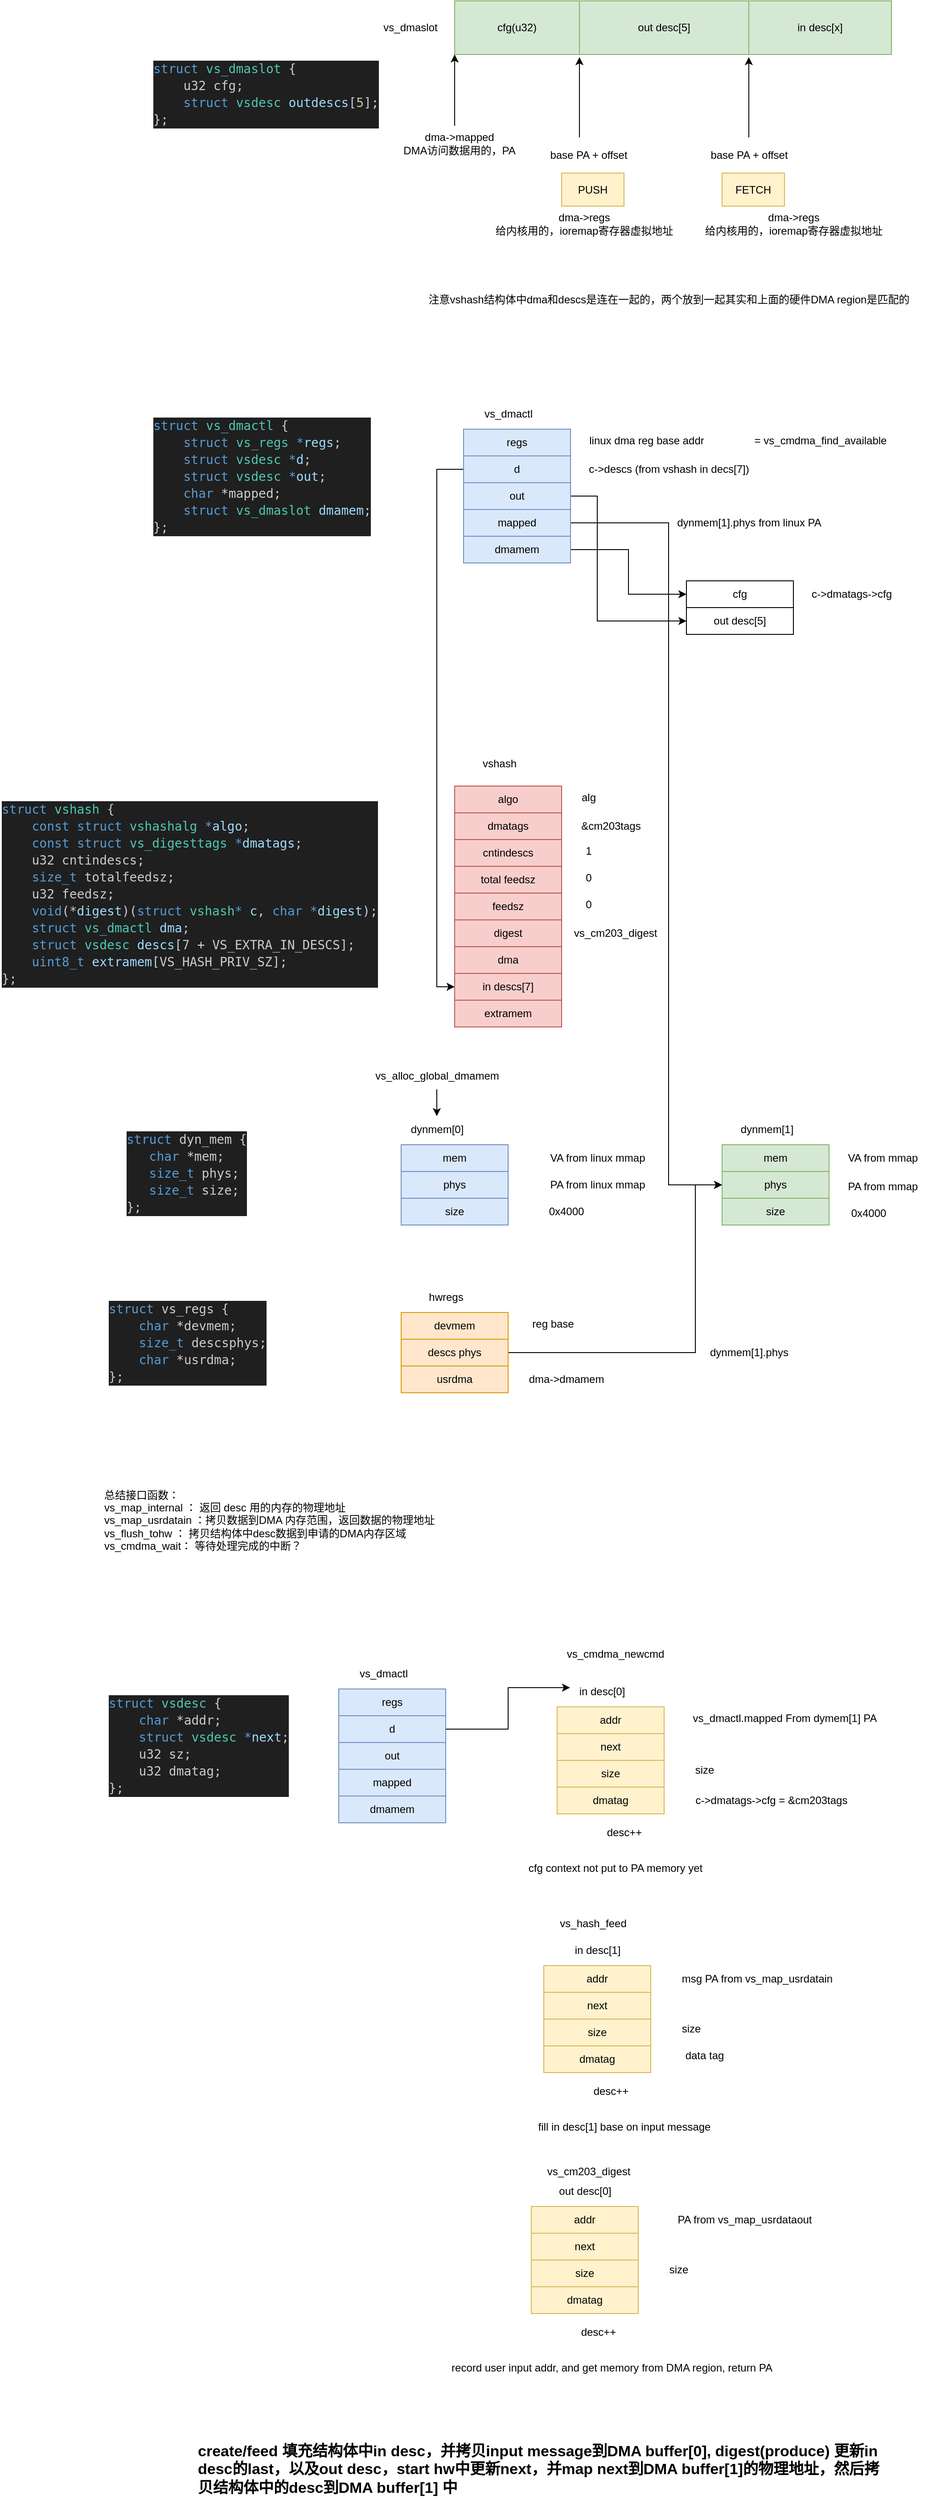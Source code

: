 <mxfile version="24.4.2" type="github">
  <diagram name="Page-1" id="1T8nS3-H_Zj8YaDaIl3L">
    <mxGraphModel dx="2212" dy="775" grid="1" gridSize="10" guides="1" tooltips="1" connect="1" arrows="1" fold="1" page="1" pageScale="1" pageWidth="850" pageHeight="1100" math="0" shadow="0">
      <root>
        <mxCell id="0" />
        <mxCell id="1" parent="0" />
        <mxCell id="O9-vtD-8rxhe8wtmSDLd-1" value="cfg(u32)" style="rounded=0;whiteSpace=wrap;html=1;fillColor=#d5e8d4;strokeColor=#82b366;" vertex="1" parent="1">
          <mxGeometry x="220" y="260" width="140" height="60" as="geometry" />
        </mxCell>
        <mxCell id="O9-vtD-8rxhe8wtmSDLd-2" value="out desc[5]" style="rounded=0;whiteSpace=wrap;html=1;fillColor=#d5e8d4;strokeColor=#82b366;" vertex="1" parent="1">
          <mxGeometry x="360" y="260" width="190" height="60" as="geometry" />
        </mxCell>
        <mxCell id="O9-vtD-8rxhe8wtmSDLd-3" value="in desc[x]" style="rounded=0;whiteSpace=wrap;html=1;fillColor=#d5e8d4;strokeColor=#82b366;" vertex="1" parent="1">
          <mxGeometry x="550" y="260" width="160" height="60" as="geometry" />
        </mxCell>
        <mxCell id="O9-vtD-8rxhe8wtmSDLd-4" value="&lt;div style=&quot;color: #cccccc;background-color: #1f1f1f;font-family: &#39;Droid Sans Mono&#39;, &#39;monospace&#39;, monospace;font-weight: normal;font-size: 14px;line-height: 19px;white-space: pre;&quot;&gt;&lt;div&gt;&lt;span style=&quot;color: #569cd6;&quot;&gt;struct&lt;/span&gt;&lt;span style=&quot;color: #cccccc;&quot;&gt; &lt;/span&gt;&lt;span style=&quot;color: #4ec9b0;&quot;&gt;vs_dmaslot&lt;/span&gt;&lt;span style=&quot;color: #cccccc;&quot;&gt; {&lt;/span&gt;&lt;/div&gt;&lt;div&gt;&lt;span style=&quot;color: #cccccc;&quot;&gt;    u32 cfg;&lt;/span&gt;&lt;/div&gt;&lt;div&gt;&lt;span style=&quot;color: #cccccc;&quot;&gt;    &lt;/span&gt;&lt;span style=&quot;color: #569cd6;&quot;&gt;struct&lt;/span&gt;&lt;span style=&quot;color: #cccccc;&quot;&gt; &lt;/span&gt;&lt;span style=&quot;color: #4ec9b0;&quot;&gt;vsdesc&lt;/span&gt;&lt;span style=&quot;color: #cccccc;&quot;&gt; &lt;/span&gt;&lt;span style=&quot;color: #9cdcfe;&quot;&gt;outdescs&lt;/span&gt;&lt;span style=&quot;color: #cccccc;&quot;&gt;[&lt;/span&gt;&lt;span style=&quot;color: #b5cea8;&quot;&gt;5&lt;/span&gt;&lt;span style=&quot;color: #cccccc;&quot;&gt;];&lt;/span&gt;&lt;/div&gt;&lt;div&gt;&lt;span style=&quot;color: #cccccc;&quot;&gt;};&lt;/span&gt;&lt;/div&gt;&lt;/div&gt;" style="text;whiteSpace=wrap;html=1;" vertex="1" parent="1">
          <mxGeometry x="-120" y="320" width="290" height="100" as="geometry" />
        </mxCell>
        <mxCell id="O9-vtD-8rxhe8wtmSDLd-5" value="vs_dmaslot" style="text;html=1;align=center;verticalAlign=middle;resizable=0;points=[];autosize=1;strokeColor=none;fillColor=none;" vertex="1" parent="1">
          <mxGeometry x="130" y="275" width="80" height="30" as="geometry" />
        </mxCell>
        <mxCell id="O9-vtD-8rxhe8wtmSDLd-6" value="" style="endArrow=classic;html=1;rounded=0;entryX=0;entryY=1;entryDx=0;entryDy=0;" edge="1" parent="1" target="O9-vtD-8rxhe8wtmSDLd-1">
          <mxGeometry width="50" height="50" relative="1" as="geometry">
            <mxPoint x="220" y="400" as="sourcePoint" />
            <mxPoint x="270" y="390" as="targetPoint" />
          </mxGeometry>
        </mxCell>
        <mxCell id="O9-vtD-8rxhe8wtmSDLd-7" value="dma-&amp;gt;mapped&lt;div&gt;DMA访问数据用的，PA&lt;/div&gt;" style="text;html=1;align=center;verticalAlign=middle;resizable=0;points=[];autosize=1;strokeColor=none;fillColor=none;" vertex="1" parent="1">
          <mxGeometry x="150" y="400" width="150" height="40" as="geometry" />
        </mxCell>
        <mxCell id="O9-vtD-8rxhe8wtmSDLd-8" value="" style="endArrow=classic;html=1;rounded=0;entryX=0;entryY=1;entryDx=0;entryDy=0;" edge="1" parent="1">
          <mxGeometry width="50" height="50" relative="1" as="geometry">
            <mxPoint x="360" y="413" as="sourcePoint" />
            <mxPoint x="360" y="323" as="targetPoint" />
          </mxGeometry>
        </mxCell>
        <mxCell id="O9-vtD-8rxhe8wtmSDLd-9" value="" style="endArrow=classic;html=1;rounded=0;entryX=0;entryY=1;entryDx=0;entryDy=0;" edge="1" parent="1">
          <mxGeometry width="50" height="50" relative="1" as="geometry">
            <mxPoint x="550" y="413" as="sourcePoint" />
            <mxPoint x="550" y="323" as="targetPoint" />
          </mxGeometry>
        </mxCell>
        <mxCell id="O9-vtD-8rxhe8wtmSDLd-10" value="base PA + offset" style="text;html=1;align=center;verticalAlign=middle;resizable=0;points=[];autosize=1;strokeColor=none;fillColor=none;" vertex="1" parent="1">
          <mxGeometry x="315" y="418" width="110" height="30" as="geometry" />
        </mxCell>
        <mxCell id="O9-vtD-8rxhe8wtmSDLd-11" value="base PA + offset" style="text;html=1;align=center;verticalAlign=middle;resizable=0;points=[];autosize=1;strokeColor=none;fillColor=none;" vertex="1" parent="1">
          <mxGeometry x="495" y="418" width="110" height="30" as="geometry" />
        </mxCell>
        <mxCell id="O9-vtD-8rxhe8wtmSDLd-13" value="PUSH" style="rounded=0;whiteSpace=wrap;html=1;fillColor=#fff2cc;strokeColor=#d6b656;" vertex="1" parent="1">
          <mxGeometry x="340" y="453" width="70" height="37" as="geometry" />
        </mxCell>
        <mxCell id="O9-vtD-8rxhe8wtmSDLd-14" value="FETCH" style="rounded=0;whiteSpace=wrap;html=1;fillColor=#fff2cc;strokeColor=#d6b656;" vertex="1" parent="1">
          <mxGeometry x="520" y="453" width="70" height="37" as="geometry" />
        </mxCell>
        <mxCell id="O9-vtD-8rxhe8wtmSDLd-15" value="dma-&amp;gt;regs&lt;div&gt;给内核用的，ioremap寄存器虚拟地址&lt;/div&gt;" style="text;html=1;align=center;verticalAlign=middle;resizable=0;points=[];autosize=1;strokeColor=none;fillColor=none;" vertex="1" parent="1">
          <mxGeometry x="255" y="490" width="220" height="40" as="geometry" />
        </mxCell>
        <mxCell id="O9-vtD-8rxhe8wtmSDLd-18" value="dma-&amp;gt;regs&lt;div&gt;给内核用的，ioremap寄存器虚拟地址&lt;/div&gt;" style="text;html=1;align=center;verticalAlign=middle;resizable=0;points=[];autosize=1;strokeColor=none;fillColor=none;" vertex="1" parent="1">
          <mxGeometry x="490" y="490" width="220" height="40" as="geometry" />
        </mxCell>
        <mxCell id="O9-vtD-8rxhe8wtmSDLd-20" value="regs" style="rounded=0;whiteSpace=wrap;html=1;fillColor=#dae8fc;strokeColor=#6c8ebf;" vertex="1" parent="1">
          <mxGeometry x="230" y="740" width="120" height="30" as="geometry" />
        </mxCell>
        <mxCell id="O9-vtD-8rxhe8wtmSDLd-51" style="edgeStyle=orthogonalEdgeStyle;rounded=0;orthogonalLoop=1;jettySize=auto;html=1;entryX=0;entryY=0.5;entryDx=0;entryDy=0;" edge="1" parent="1" source="O9-vtD-8rxhe8wtmSDLd-21" target="O9-vtD-8rxhe8wtmSDLd-41">
          <mxGeometry relative="1" as="geometry">
            <Array as="points">
              <mxPoint x="200" y="785" />
              <mxPoint x="200" y="1365" />
            </Array>
          </mxGeometry>
        </mxCell>
        <mxCell id="O9-vtD-8rxhe8wtmSDLd-21" value="d" style="rounded=0;whiteSpace=wrap;html=1;fillColor=#dae8fc;strokeColor=#6c8ebf;" vertex="1" parent="1">
          <mxGeometry x="230" y="770" width="120" height="30" as="geometry" />
        </mxCell>
        <mxCell id="O9-vtD-8rxhe8wtmSDLd-52" style="edgeStyle=orthogonalEdgeStyle;rounded=0;orthogonalLoop=1;jettySize=auto;html=1;entryX=0;entryY=0.5;entryDx=0;entryDy=0;" edge="1" parent="1" source="O9-vtD-8rxhe8wtmSDLd-22" target="O9-vtD-8rxhe8wtmSDLd-26">
          <mxGeometry relative="1" as="geometry">
            <Array as="points">
              <mxPoint x="380" y="815" />
              <mxPoint x="380" y="955" />
            </Array>
          </mxGeometry>
        </mxCell>
        <mxCell id="O9-vtD-8rxhe8wtmSDLd-22" value="out" style="rounded=0;whiteSpace=wrap;html=1;fillColor=#dae8fc;strokeColor=#6c8ebf;" vertex="1" parent="1">
          <mxGeometry x="230" y="800" width="120" height="30" as="geometry" />
        </mxCell>
        <mxCell id="O9-vtD-8rxhe8wtmSDLd-84" style="edgeStyle=orthogonalEdgeStyle;rounded=0;orthogonalLoop=1;jettySize=auto;html=1;entryX=0;entryY=0.5;entryDx=0;entryDy=0;" edge="1" parent="1" source="O9-vtD-8rxhe8wtmSDLd-23" target="O9-vtD-8rxhe8wtmSDLd-66">
          <mxGeometry relative="1" as="geometry">
            <Array as="points">
              <mxPoint x="460" y="845" />
              <mxPoint x="460" y="1587" />
            </Array>
          </mxGeometry>
        </mxCell>
        <mxCell id="O9-vtD-8rxhe8wtmSDLd-23" value="mapped" style="rounded=0;whiteSpace=wrap;html=1;fillColor=#dae8fc;strokeColor=#6c8ebf;" vertex="1" parent="1">
          <mxGeometry x="230" y="830" width="120" height="30" as="geometry" />
        </mxCell>
        <mxCell id="O9-vtD-8rxhe8wtmSDLd-27" style="edgeStyle=orthogonalEdgeStyle;rounded=0;orthogonalLoop=1;jettySize=auto;html=1;entryX=0;entryY=0.5;entryDx=0;entryDy=0;" edge="1" parent="1" source="O9-vtD-8rxhe8wtmSDLd-24" target="O9-vtD-8rxhe8wtmSDLd-25">
          <mxGeometry relative="1" as="geometry" />
        </mxCell>
        <mxCell id="O9-vtD-8rxhe8wtmSDLd-24" value="&lt;span style=&quot;text-align: left;&quot;&gt;dmamem&lt;/span&gt;" style="rounded=0;whiteSpace=wrap;html=1;fillColor=#dae8fc;strokeColor=#6c8ebf;" vertex="1" parent="1">
          <mxGeometry x="230" y="860" width="120" height="30" as="geometry" />
        </mxCell>
        <mxCell id="O9-vtD-8rxhe8wtmSDLd-25" value="&lt;span style=&quot;text-align: left;&quot;&gt;cfg&lt;/span&gt;" style="rounded=0;whiteSpace=wrap;html=1;" vertex="1" parent="1">
          <mxGeometry x="480" y="910" width="120" height="30" as="geometry" />
        </mxCell>
        <mxCell id="O9-vtD-8rxhe8wtmSDLd-26" value="&lt;span style=&quot;text-align: left;&quot;&gt;out desc[5]&lt;/span&gt;" style="rounded=0;whiteSpace=wrap;html=1;" vertex="1" parent="1">
          <mxGeometry x="480" y="940" width="120" height="30" as="geometry" />
        </mxCell>
        <mxCell id="O9-vtD-8rxhe8wtmSDLd-28" value="&lt;div style=&quot;color: #cccccc;background-color: #1f1f1f;font-family: &#39;Droid Sans Mono&#39;, &#39;monospace&#39;, monospace;font-weight: normal;font-size: 14px;line-height: 19px;white-space: pre;&quot;&gt;&lt;div&gt;&lt;span style=&quot;color: #569cd6;&quot;&gt;struct&lt;/span&gt;&lt;span style=&quot;color: #cccccc;&quot;&gt; &lt;/span&gt;&lt;span style=&quot;color: #4ec9b0;&quot;&gt;vs_dmactl&lt;/span&gt;&lt;span style=&quot;color: #cccccc;&quot;&gt; {&lt;/span&gt;&lt;/div&gt;&lt;div&gt;&lt;span style=&quot;color: #cccccc;&quot;&gt;    &lt;/span&gt;&lt;span style=&quot;color: #569cd6;&quot;&gt;struct&lt;/span&gt;&lt;span style=&quot;color: #cccccc;&quot;&gt; &lt;/span&gt;&lt;span style=&quot;color: #4ec9b0;&quot;&gt;vs_regs&lt;/span&gt;&lt;span style=&quot;color: #cccccc;&quot;&gt; &lt;/span&gt;&lt;span style=&quot;color: #569cd6;&quot;&gt;*&lt;/span&gt;&lt;span style=&quot;color: #9cdcfe;&quot;&gt;regs&lt;/span&gt;&lt;span style=&quot;color: #cccccc;&quot;&gt;;&lt;/span&gt;&lt;/div&gt;&lt;div&gt;&lt;span style=&quot;color: #cccccc;&quot;&gt;    &lt;/span&gt;&lt;span style=&quot;color: #569cd6;&quot;&gt;struct&lt;/span&gt;&lt;span style=&quot;color: #cccccc;&quot;&gt; &lt;/span&gt;&lt;span style=&quot;color: #4ec9b0;&quot;&gt;vsdesc&lt;/span&gt;&lt;span style=&quot;color: #cccccc;&quot;&gt; &lt;/span&gt;&lt;span style=&quot;color: #569cd6;&quot;&gt;*&lt;/span&gt;&lt;span style=&quot;color: #9cdcfe;&quot;&gt;d&lt;/span&gt;&lt;span style=&quot;color: #cccccc;&quot;&gt;;&lt;/span&gt;&lt;/div&gt;&lt;div&gt;&lt;span style=&quot;color: #cccccc;&quot;&gt;    &lt;/span&gt;&lt;span style=&quot;color: #569cd6;&quot;&gt;struct&lt;/span&gt;&lt;span style=&quot;color: #cccccc;&quot;&gt; &lt;/span&gt;&lt;span style=&quot;color: #4ec9b0;&quot;&gt;vsdesc&lt;/span&gt;&lt;span style=&quot;color: #cccccc;&quot;&gt; &lt;/span&gt;&lt;span style=&quot;color: #569cd6;&quot;&gt;*&lt;/span&gt;&lt;span style=&quot;color: #9cdcfe;&quot;&gt;out&lt;/span&gt;&lt;span style=&quot;color: #cccccc;&quot;&gt;;&lt;/span&gt;&lt;/div&gt;&lt;div&gt;&lt;span style=&quot;color: #cccccc;&quot;&gt;    &lt;/span&gt;&lt;span style=&quot;color: #569cd6;&quot;&gt;char&lt;/span&gt;&lt;span style=&quot;color: #cccccc;&quot;&gt; &lt;/span&gt;&lt;span style=&quot;color: #d4d4d4;&quot;&gt;*&lt;/span&gt;&lt;span style=&quot;color: #cccccc;&quot;&gt;mapped;&lt;/span&gt;&lt;/div&gt;&lt;div&gt;&lt;span style=&quot;color: #cccccc;&quot;&gt;    &lt;/span&gt;&lt;span style=&quot;color: #569cd6;&quot;&gt;struct&lt;/span&gt;&lt;span style=&quot;color: #cccccc;&quot;&gt; &lt;/span&gt;&lt;span style=&quot;color: #4ec9b0;&quot;&gt;vs_dmaslot&lt;/span&gt;&lt;span style=&quot;color: #cccccc;&quot;&gt; &lt;/span&gt;&lt;span style=&quot;color: #9cdcfe;&quot;&gt;dmamem&lt;/span&gt;&lt;span style=&quot;color: #cccccc;&quot;&gt;;&lt;/span&gt;&lt;/div&gt;&lt;div&gt;&lt;span style=&quot;color: #cccccc;&quot;&gt;};&lt;/span&gt;&lt;/div&gt;&lt;/div&gt;" style="text;whiteSpace=wrap;html=1;" vertex="1" parent="1">
          <mxGeometry x="-120" y="720" width="280" height="160" as="geometry" />
        </mxCell>
        <mxCell id="O9-vtD-8rxhe8wtmSDLd-29" value="= vs_cmdma_find_available" style="text;html=1;align=center;verticalAlign=middle;resizable=0;points=[];autosize=1;strokeColor=none;fillColor=none;" vertex="1" parent="1">
          <mxGeometry x="545" y="738" width="170" height="30" as="geometry" />
        </mxCell>
        <mxCell id="O9-vtD-8rxhe8wtmSDLd-30" value="linux dma reg base addr" style="text;html=1;align=center;verticalAlign=middle;resizable=0;points=[];autosize=1;strokeColor=none;fillColor=none;" vertex="1" parent="1">
          <mxGeometry x="360" y="738" width="150" height="30" as="geometry" />
        </mxCell>
        <mxCell id="O9-vtD-8rxhe8wtmSDLd-31" value="&lt;div style=&quot;color: #cccccc;background-color: #1f1f1f;font-family: &#39;Droid Sans Mono&#39;, &#39;monospace&#39;, monospace;font-weight: normal;font-size: 14px;line-height: 19px;white-space: pre;&quot;&gt;&lt;div&gt;&lt;span style=&quot;color: #569cd6;&quot;&gt;struct&lt;/span&gt;&lt;span style=&quot;color: #cccccc;&quot;&gt; &lt;/span&gt;&lt;span style=&quot;color: #4ec9b0;&quot;&gt;vshash&lt;/span&gt;&lt;span style=&quot;color: #cccccc;&quot;&gt; {&lt;/span&gt;&lt;/div&gt;&lt;div&gt;&lt;span style=&quot;color: #cccccc;&quot;&gt;    &lt;/span&gt;&lt;span style=&quot;color: #569cd6;&quot;&gt;const&lt;/span&gt;&lt;span style=&quot;color: #cccccc;&quot;&gt; &lt;/span&gt;&lt;span style=&quot;color: #569cd6;&quot;&gt;struct&lt;/span&gt;&lt;span style=&quot;color: #cccccc;&quot;&gt; &lt;/span&gt;&lt;span style=&quot;color: #4ec9b0;&quot;&gt;vshashalg&lt;/span&gt;&lt;span style=&quot;color: #cccccc;&quot;&gt; &lt;/span&gt;&lt;span style=&quot;color: #569cd6;&quot;&gt;*&lt;/span&gt;&lt;span style=&quot;color: #9cdcfe;&quot;&gt;algo&lt;/span&gt;&lt;span style=&quot;color: #cccccc;&quot;&gt;;&lt;/span&gt;&lt;/div&gt;&lt;div&gt;&lt;span style=&quot;color: #cccccc;&quot;&gt;    &lt;/span&gt;&lt;span style=&quot;color: #569cd6;&quot;&gt;const&lt;/span&gt;&lt;span style=&quot;color: #cccccc;&quot;&gt; &lt;/span&gt;&lt;span style=&quot;color: #569cd6;&quot;&gt;struct&lt;/span&gt;&lt;span style=&quot;color: #cccccc;&quot;&gt; &lt;/span&gt;&lt;span style=&quot;color: #4ec9b0;&quot;&gt;vs_digesttags&lt;/span&gt;&lt;span style=&quot;color: #cccccc;&quot;&gt; &lt;/span&gt;&lt;span style=&quot;color: #569cd6;&quot;&gt;*&lt;/span&gt;&lt;span style=&quot;color: #9cdcfe;&quot;&gt;dmatags&lt;/span&gt;&lt;span style=&quot;color: #cccccc;&quot;&gt;;&lt;/span&gt;&lt;/div&gt;&lt;div&gt;&lt;span style=&quot;color: #cccccc;&quot;&gt;    u32 cntindescs;&lt;/span&gt;&lt;/div&gt;&lt;div&gt;&lt;span style=&quot;color: #cccccc;&quot;&gt;    &lt;/span&gt;&lt;span style=&quot;color: #569cd6;&quot;&gt;size_t&lt;/span&gt;&lt;span style=&quot;color: #cccccc;&quot;&gt; totalfeedsz;&lt;/span&gt;&lt;/div&gt;&lt;div&gt;&lt;span style=&quot;color: #cccccc;&quot;&gt;    u32 feedsz;&lt;/span&gt;&lt;/div&gt;&lt;div&gt;&lt;span style=&quot;color: #cccccc;&quot;&gt;    &lt;/span&gt;&lt;span style=&quot;color: #569cd6;&quot;&gt;void&lt;/span&gt;&lt;span style=&quot;color: #cccccc;&quot;&gt;(*&lt;/span&gt;&lt;span style=&quot;color: #9cdcfe;&quot;&gt;digest&lt;/span&gt;&lt;span style=&quot;color: #cccccc;&quot;&gt;)(&lt;/span&gt;&lt;span style=&quot;color: #569cd6;&quot;&gt;struct&lt;/span&gt;&lt;span style=&quot;color: #cccccc;&quot;&gt; &lt;/span&gt;&lt;span style=&quot;color: #4ec9b0;&quot;&gt;vshash&lt;/span&gt;&lt;span style=&quot;color: #569cd6;&quot;&gt;*&lt;/span&gt;&lt;span style=&quot;color: #cccccc;&quot;&gt; &lt;/span&gt;&lt;span style=&quot;color: #9cdcfe;&quot;&gt;c&lt;/span&gt;&lt;span style=&quot;color: #cccccc;&quot;&gt;, &lt;/span&gt;&lt;span style=&quot;color: #569cd6;&quot;&gt;char&lt;/span&gt;&lt;span style=&quot;color: #cccccc;&quot;&gt; &lt;/span&gt;&lt;span style=&quot;color: #569cd6;&quot;&gt;*&lt;/span&gt;&lt;span style=&quot;color: #9cdcfe;&quot;&gt;digest&lt;/span&gt;&lt;span style=&quot;color: #cccccc;&quot;&gt;);&lt;/span&gt;&lt;/div&gt;&lt;div&gt;&lt;span style=&quot;color: #cccccc;&quot;&gt;    &lt;/span&gt;&lt;span style=&quot;color: #569cd6;&quot;&gt;struct&lt;/span&gt;&lt;span style=&quot;color: #cccccc;&quot;&gt; &lt;/span&gt;&lt;span style=&quot;color: #4ec9b0;&quot;&gt;vs_dmactl&lt;/span&gt;&lt;span style=&quot;color: #cccccc;&quot;&gt; &lt;/span&gt;&lt;span style=&quot;color: #9cdcfe;&quot;&gt;dma&lt;/span&gt;&lt;span style=&quot;color: #cccccc;&quot;&gt;;&lt;/span&gt;&lt;/div&gt;&lt;div&gt;&lt;span style=&quot;color: #cccccc;&quot;&gt;    &lt;/span&gt;&lt;span style=&quot;color: #569cd6;&quot;&gt;struct&lt;/span&gt;&lt;span style=&quot;color: #cccccc;&quot;&gt; &lt;/span&gt;&lt;span style=&quot;color: #4ec9b0;&quot;&gt;vsdesc&lt;/span&gt;&lt;span style=&quot;color: #cccccc;&quot;&gt; &lt;/span&gt;&lt;span style=&quot;color: #9cdcfe;&quot;&gt;descs&lt;/span&gt;&lt;span style=&quot;color: #cccccc;&quot;&gt;[&lt;/span&gt;&lt;span style=&quot;color: #b5cea8;&quot;&gt;7&lt;/span&gt;&lt;span style=&quot;color: #cccccc;&quot;&gt; &lt;/span&gt;&lt;span style=&quot;color: #d4d4d4;&quot;&gt;+&lt;/span&gt;&lt;span style=&quot;color: #cccccc;&quot;&gt; VS_EXTRA_IN_DESCS];&lt;/span&gt;&lt;/div&gt;&lt;div&gt;&lt;span style=&quot;color: #cccccc;&quot;&gt;    &lt;/span&gt;&lt;span style=&quot;color: #569cd6;&quot;&gt;uint8_t&lt;/span&gt;&lt;span style=&quot;color: #cccccc;&quot;&gt; &lt;/span&gt;&lt;span style=&quot;color: #9cdcfe;&quot;&gt;extramem&lt;/span&gt;&lt;span style=&quot;color: #cccccc;&quot;&gt;[VS_HASH_PRIV_SZ];&lt;/span&gt;&lt;/div&gt;&lt;div&gt;&lt;span style=&quot;color: #cccccc;&quot;&gt;};&lt;/span&gt;&lt;/div&gt;&lt;/div&gt;" style="text;whiteSpace=wrap;html=1;" vertex="1" parent="1">
          <mxGeometry x="-290" y="1150" width="450" height="230" as="geometry" />
        </mxCell>
        <mxCell id="O9-vtD-8rxhe8wtmSDLd-32" value="vs_dmactl" style="text;html=1;align=center;verticalAlign=middle;resizable=0;points=[];autosize=1;strokeColor=none;fillColor=none;" vertex="1" parent="1">
          <mxGeometry x="240" y="708" width="80" height="30" as="geometry" />
        </mxCell>
        <mxCell id="O9-vtD-8rxhe8wtmSDLd-33" value="algo" style="rounded=0;whiteSpace=wrap;html=1;fillColor=#f8cecc;strokeColor=#b85450;" vertex="1" parent="1">
          <mxGeometry x="220" y="1140" width="120" height="30" as="geometry" />
        </mxCell>
        <mxCell id="O9-vtD-8rxhe8wtmSDLd-34" value="dmatags" style="rounded=0;whiteSpace=wrap;html=1;fillColor=#f8cecc;strokeColor=#b85450;" vertex="1" parent="1">
          <mxGeometry x="220" y="1170" width="120" height="30" as="geometry" />
        </mxCell>
        <mxCell id="O9-vtD-8rxhe8wtmSDLd-35" value="cntindescs" style="rounded=0;whiteSpace=wrap;html=1;fillColor=#f8cecc;strokeColor=#b85450;" vertex="1" parent="1">
          <mxGeometry x="220" y="1200" width="120" height="30" as="geometry" />
        </mxCell>
        <mxCell id="O9-vtD-8rxhe8wtmSDLd-36" value="total feedsz" style="rounded=0;whiteSpace=wrap;html=1;fillColor=#f8cecc;strokeColor=#b85450;" vertex="1" parent="1">
          <mxGeometry x="220" y="1230" width="120" height="30" as="geometry" />
        </mxCell>
        <mxCell id="O9-vtD-8rxhe8wtmSDLd-37" value="&lt;span style=&quot;text-align: left;&quot;&gt;feedsz&lt;/span&gt;" style="rounded=0;whiteSpace=wrap;html=1;fillColor=#f8cecc;strokeColor=#b85450;" vertex="1" parent="1">
          <mxGeometry x="220" y="1260" width="120" height="30" as="geometry" />
        </mxCell>
        <mxCell id="O9-vtD-8rxhe8wtmSDLd-38" value="vshash" style="text;html=1;align=center;verticalAlign=middle;resizable=0;points=[];autosize=1;strokeColor=none;fillColor=none;" vertex="1" parent="1">
          <mxGeometry x="240" y="1100" width="60" height="30" as="geometry" />
        </mxCell>
        <mxCell id="O9-vtD-8rxhe8wtmSDLd-39" value="&lt;span style=&quot;text-align: left;&quot;&gt;digest&lt;/span&gt;" style="rounded=0;whiteSpace=wrap;html=1;fillColor=#f8cecc;strokeColor=#b85450;" vertex="1" parent="1">
          <mxGeometry x="220" y="1290" width="120" height="30" as="geometry" />
        </mxCell>
        <mxCell id="O9-vtD-8rxhe8wtmSDLd-40" value="&lt;span style=&quot;text-align: left;&quot;&gt;dma&lt;/span&gt;" style="rounded=0;whiteSpace=wrap;html=1;fillColor=#f8cecc;strokeColor=#b85450;" vertex="1" parent="1">
          <mxGeometry x="220" y="1320" width="120" height="30" as="geometry" />
        </mxCell>
        <mxCell id="O9-vtD-8rxhe8wtmSDLd-41" value="&lt;span style=&quot;text-align: left;&quot;&gt;in descs[7]&lt;/span&gt;" style="rounded=0;whiteSpace=wrap;html=1;fillColor=#f8cecc;strokeColor=#b85450;" vertex="1" parent="1">
          <mxGeometry x="220" y="1350" width="120" height="30" as="geometry" />
        </mxCell>
        <mxCell id="O9-vtD-8rxhe8wtmSDLd-42" value="&lt;span style=&quot;text-align: left;&quot;&gt;extramem&lt;/span&gt;" style="rounded=0;whiteSpace=wrap;html=1;fillColor=#f8cecc;strokeColor=#b85450;" vertex="1" parent="1">
          <mxGeometry x="220" y="1380" width="120" height="30" as="geometry" />
        </mxCell>
        <mxCell id="O9-vtD-8rxhe8wtmSDLd-43" value="&amp;amp;cm203tags" style="text;html=1;align=center;verticalAlign=middle;resizable=0;points=[];autosize=1;strokeColor=none;fillColor=none;" vertex="1" parent="1">
          <mxGeometry x="350" y="1170" width="90" height="30" as="geometry" />
        </mxCell>
        <mxCell id="O9-vtD-8rxhe8wtmSDLd-44" value="alg" style="text;html=1;align=center;verticalAlign=middle;resizable=0;points=[];autosize=1;strokeColor=none;fillColor=none;" vertex="1" parent="1">
          <mxGeometry x="350" y="1138" width="40" height="30" as="geometry" />
        </mxCell>
        <mxCell id="O9-vtD-8rxhe8wtmSDLd-45" value="vs_cm203_digest" style="text;html=1;align=center;verticalAlign=middle;resizable=0;points=[];autosize=1;strokeColor=none;fillColor=none;" vertex="1" parent="1">
          <mxGeometry x="340" y="1290" width="120" height="30" as="geometry" />
        </mxCell>
        <mxCell id="O9-vtD-8rxhe8wtmSDLd-46" value="1" style="text;html=1;align=center;verticalAlign=middle;resizable=0;points=[];autosize=1;strokeColor=none;fillColor=none;" vertex="1" parent="1">
          <mxGeometry x="355" y="1198" width="30" height="30" as="geometry" />
        </mxCell>
        <mxCell id="O9-vtD-8rxhe8wtmSDLd-47" value="0" style="text;html=1;align=center;verticalAlign=middle;resizable=0;points=[];autosize=1;strokeColor=none;fillColor=none;" vertex="1" parent="1">
          <mxGeometry x="355" y="1228" width="30" height="30" as="geometry" />
        </mxCell>
        <mxCell id="O9-vtD-8rxhe8wtmSDLd-48" value="0" style="text;html=1;align=center;verticalAlign=middle;resizable=0;points=[];autosize=1;strokeColor=none;fillColor=none;" vertex="1" parent="1">
          <mxGeometry x="355" y="1258" width="30" height="30" as="geometry" />
        </mxCell>
        <mxCell id="O9-vtD-8rxhe8wtmSDLd-49" value="c-&amp;gt;dmatags-&amp;gt;cfg" style="text;html=1;align=center;verticalAlign=middle;resizable=0;points=[];autosize=1;strokeColor=none;fillColor=none;" vertex="1" parent="1">
          <mxGeometry x="610" y="910" width="110" height="30" as="geometry" />
        </mxCell>
        <mxCell id="O9-vtD-8rxhe8wtmSDLd-50" value="c-&amp;gt;descs (from vshash in decs[7])" style="text;html=1;align=center;verticalAlign=middle;resizable=0;points=[];autosize=1;strokeColor=none;fillColor=none;" vertex="1" parent="1">
          <mxGeometry x="360" y="770" width="200" height="30" as="geometry" />
        </mxCell>
        <mxCell id="O9-vtD-8rxhe8wtmSDLd-53" value="dynmem[1].phys from linux PA" style="text;html=1;align=center;verticalAlign=middle;resizable=0;points=[];autosize=1;strokeColor=none;fillColor=none;" vertex="1" parent="1">
          <mxGeometry x="455" y="830" width="190" height="30" as="geometry" />
        </mxCell>
        <mxCell id="O9-vtD-8rxhe8wtmSDLd-54" value="&lt;div style=&quot;color: #cccccc;background-color: #1f1f1f;font-family: &#39;Droid Sans Mono&#39;, &#39;monospace&#39;, monospace;font-weight: normal;font-size: 14px;line-height: 19px;white-space: pre;&quot;&gt;&lt;div&gt;&lt;span style=&quot;color: #569cd6;&quot;&gt;struct&lt;/span&gt;&lt;span style=&quot;color: #cccccc;&quot;&gt; vs_regs {&lt;/span&gt;&lt;/div&gt;&lt;div&gt;&lt;span style=&quot;color: #cccccc;&quot;&gt;    &lt;/span&gt;&lt;span style=&quot;color: #569cd6;&quot;&gt;char&lt;/span&gt;&lt;span style=&quot;color: #cccccc;&quot;&gt; &lt;/span&gt;&lt;span style=&quot;color: #d4d4d4;&quot;&gt;*&lt;/span&gt;&lt;span style=&quot;color: #cccccc;&quot;&gt;devmem;&lt;/span&gt;&lt;/div&gt;&lt;div&gt;&lt;span style=&quot;color: #cccccc;&quot;&gt;    &lt;/span&gt;&lt;span style=&quot;color: #569cd6;&quot;&gt;size_t&lt;/span&gt;&lt;span style=&quot;color: #cccccc;&quot;&gt; descsphys;&lt;/span&gt;&lt;/div&gt;&lt;div&gt;&lt;span style=&quot;color: #cccccc;&quot;&gt;    &lt;/span&gt;&lt;span style=&quot;color: #569cd6;&quot;&gt;char&lt;/span&gt;&lt;span style=&quot;color: #cccccc;&quot;&gt; &lt;/span&gt;&lt;span style=&quot;color: #d4d4d4;&quot;&gt;*&lt;/span&gt;&lt;span style=&quot;color: #cccccc;&quot;&gt;usrdma;&lt;/span&gt;&lt;/div&gt;&lt;div&gt;&lt;span style=&quot;color: #cccccc;&quot;&gt;};&lt;/span&gt;&lt;/div&gt;&lt;/div&gt;" style="text;whiteSpace=wrap;html=1;" vertex="1" parent="1">
          <mxGeometry x="-170" y="1710" width="210" height="120" as="geometry" />
        </mxCell>
        <mxCell id="O9-vtD-8rxhe8wtmSDLd-55" value="&lt;div style=&quot;color: #cccccc;background-color: #1f1f1f;font-family: &#39;Droid Sans Mono&#39;, &#39;monospace&#39;, monospace;font-weight: normal;font-size: 14px;line-height: 19px;white-space: pre;&quot;&gt;&lt;div&gt;&lt;span style=&quot;color: #569cd6;&quot;&gt;struct&lt;/span&gt;&lt;span style=&quot;color: #cccccc;&quot;&gt; dyn_mem {&lt;/span&gt;&lt;/div&gt;&lt;div&gt;&lt;span style=&quot;color: #cccccc;&quot;&gt;   &lt;/span&gt;&lt;span style=&quot;color: #569cd6;&quot;&gt;char&lt;/span&gt;&lt;span style=&quot;color: #cccccc;&quot;&gt; &lt;/span&gt;&lt;span style=&quot;color: #d4d4d4;&quot;&gt;*&lt;/span&gt;&lt;span style=&quot;color: #cccccc;&quot;&gt;mem;&lt;/span&gt;&lt;/div&gt;&lt;div&gt;&lt;span style=&quot;color: #cccccc;&quot;&gt;   &lt;/span&gt;&lt;span style=&quot;color: #569cd6;&quot;&gt;size_t&lt;/span&gt;&lt;span style=&quot;color: #cccccc;&quot;&gt; phys;&lt;/span&gt;&lt;/div&gt;&lt;div&gt;&lt;span style=&quot;color: #cccccc;&quot;&gt;   &lt;/span&gt;&lt;span style=&quot;color: #569cd6;&quot;&gt;size_t&lt;/span&gt;&lt;span style=&quot;color: #cccccc;&quot;&gt; size;&lt;/span&gt;&lt;/div&gt;&lt;div&gt;&lt;span style=&quot;color: #cccccc;&quot;&gt;};&lt;/span&gt;&lt;/div&gt;&lt;/div&gt;" style="text;whiteSpace=wrap;html=1;" vertex="1" parent="1">
          <mxGeometry x="-150" y="1520" width="170" height="120" as="geometry" />
        </mxCell>
        <mxCell id="O9-vtD-8rxhe8wtmSDLd-56" value="mem" style="rounded=0;whiteSpace=wrap;html=1;fillColor=#dae8fc;strokeColor=#6c8ebf;" vertex="1" parent="1">
          <mxGeometry x="160" y="1542" width="120" height="30" as="geometry" />
        </mxCell>
        <mxCell id="O9-vtD-8rxhe8wtmSDLd-57" value="phys" style="rounded=0;whiteSpace=wrap;html=1;fillColor=#dae8fc;strokeColor=#6c8ebf;" vertex="1" parent="1">
          <mxGeometry x="160" y="1572" width="120" height="30" as="geometry" />
        </mxCell>
        <mxCell id="O9-vtD-8rxhe8wtmSDLd-58" value="size" style="rounded=0;whiteSpace=wrap;html=1;fillColor=#dae8fc;strokeColor=#6c8ebf;" vertex="1" parent="1">
          <mxGeometry x="160" y="1602" width="120" height="30" as="geometry" />
        </mxCell>
        <mxCell id="O9-vtD-8rxhe8wtmSDLd-63" value="dynmem[0]" style="text;html=1;align=center;verticalAlign=middle;resizable=0;points=[];autosize=1;strokeColor=none;fillColor=none;" vertex="1" parent="1">
          <mxGeometry x="160" y="1510" width="80" height="30" as="geometry" />
        </mxCell>
        <mxCell id="O9-vtD-8rxhe8wtmSDLd-64" value="dynmem[1]" style="text;html=1;align=center;verticalAlign=middle;resizable=0;points=[];autosize=1;strokeColor=none;fillColor=none;" vertex="1" parent="1">
          <mxGeometry x="530" y="1510" width="80" height="30" as="geometry" />
        </mxCell>
        <mxCell id="O9-vtD-8rxhe8wtmSDLd-65" value="mem" style="rounded=0;whiteSpace=wrap;html=1;fillColor=#d5e8d4;strokeColor=#82b366;" vertex="1" parent="1">
          <mxGeometry x="520" y="1542" width="120" height="30" as="geometry" />
        </mxCell>
        <mxCell id="O9-vtD-8rxhe8wtmSDLd-66" value="phys" style="rounded=0;whiteSpace=wrap;html=1;fillColor=#d5e8d4;strokeColor=#82b366;" vertex="1" parent="1">
          <mxGeometry x="520" y="1572" width="120" height="30" as="geometry" />
        </mxCell>
        <mxCell id="O9-vtD-8rxhe8wtmSDLd-67" value="size" style="rounded=0;whiteSpace=wrap;html=1;fillColor=#d5e8d4;strokeColor=#82b366;" vertex="1" parent="1">
          <mxGeometry x="520" y="1602" width="120" height="30" as="geometry" />
        </mxCell>
        <mxCell id="O9-vtD-8rxhe8wtmSDLd-68" value="0x4000" style="text;html=1;align=center;verticalAlign=middle;resizable=0;points=[];autosize=1;strokeColor=none;fillColor=none;" vertex="1" parent="1">
          <mxGeometry x="315" y="1602" width="60" height="30" as="geometry" />
        </mxCell>
        <mxCell id="O9-vtD-8rxhe8wtmSDLd-69" value="VA from linux mmap" style="text;html=1;align=center;verticalAlign=middle;resizable=0;points=[];autosize=1;strokeColor=none;fillColor=none;" vertex="1" parent="1">
          <mxGeometry x="315" y="1542" width="130" height="30" as="geometry" />
        </mxCell>
        <mxCell id="O9-vtD-8rxhe8wtmSDLd-70" value="PA from linux mmap" style="text;html=1;align=center;verticalAlign=middle;resizable=0;points=[];autosize=1;strokeColor=none;fillColor=none;" vertex="1" parent="1">
          <mxGeometry x="315" y="1572" width="130" height="30" as="geometry" />
        </mxCell>
        <mxCell id="O9-vtD-8rxhe8wtmSDLd-71" value="0x4000" style="text;html=1;align=center;verticalAlign=middle;resizable=0;points=[];autosize=1;strokeColor=none;fillColor=none;" vertex="1" parent="1">
          <mxGeometry x="654" y="1604" width="60" height="30" as="geometry" />
        </mxCell>
        <mxCell id="O9-vtD-8rxhe8wtmSDLd-72" value="VA from mmap" style="text;html=1;align=center;verticalAlign=middle;resizable=0;points=[];autosize=1;strokeColor=none;fillColor=none;" vertex="1" parent="1">
          <mxGeometry x="650" y="1542" width="100" height="30" as="geometry" />
        </mxCell>
        <mxCell id="O9-vtD-8rxhe8wtmSDLd-73" value="PA from mmap" style="text;html=1;align=center;verticalAlign=middle;resizable=0;points=[];autosize=1;strokeColor=none;fillColor=none;" vertex="1" parent="1">
          <mxGeometry x="650" y="1574" width="100" height="30" as="geometry" />
        </mxCell>
        <mxCell id="O9-vtD-8rxhe8wtmSDLd-75" style="edgeStyle=orthogonalEdgeStyle;rounded=0;orthogonalLoop=1;jettySize=auto;html=1;" edge="1" parent="1" source="O9-vtD-8rxhe8wtmSDLd-74" target="O9-vtD-8rxhe8wtmSDLd-63">
          <mxGeometry relative="1" as="geometry" />
        </mxCell>
        <mxCell id="O9-vtD-8rxhe8wtmSDLd-74" value="vs_alloc_global_dmamem" style="text;html=1;align=center;verticalAlign=middle;resizable=0;points=[];autosize=1;strokeColor=none;fillColor=none;" vertex="1" parent="1">
          <mxGeometry x="120" y="1450" width="160" height="30" as="geometry" />
        </mxCell>
        <mxCell id="O9-vtD-8rxhe8wtmSDLd-76" value="devmem" style="rounded=0;whiteSpace=wrap;html=1;fillColor=#ffe6cc;strokeColor=#d79b00;" vertex="1" parent="1">
          <mxGeometry x="160" y="1730" width="120" height="30" as="geometry" />
        </mxCell>
        <mxCell id="O9-vtD-8rxhe8wtmSDLd-82" style="edgeStyle=orthogonalEdgeStyle;rounded=0;orthogonalLoop=1;jettySize=auto;html=1;entryX=0;entryY=0.5;entryDx=0;entryDy=0;" edge="1" parent="1" source="O9-vtD-8rxhe8wtmSDLd-77" target="O9-vtD-8rxhe8wtmSDLd-66">
          <mxGeometry relative="1" as="geometry">
            <Array as="points">
              <mxPoint x="490" y="1775" />
              <mxPoint x="490" y="1587" />
            </Array>
          </mxGeometry>
        </mxCell>
        <mxCell id="O9-vtD-8rxhe8wtmSDLd-77" value="descs phys" style="rounded=0;whiteSpace=wrap;html=1;fillColor=#ffe6cc;strokeColor=#d79b00;" vertex="1" parent="1">
          <mxGeometry x="160" y="1760" width="120" height="30" as="geometry" />
        </mxCell>
        <mxCell id="O9-vtD-8rxhe8wtmSDLd-78" value="usrdma" style="rounded=0;whiteSpace=wrap;html=1;fillColor=#ffe6cc;strokeColor=#d79b00;" vertex="1" parent="1">
          <mxGeometry x="160" y="1790" width="120" height="30" as="geometry" />
        </mxCell>
        <mxCell id="O9-vtD-8rxhe8wtmSDLd-79" value="reg base" style="text;html=1;align=center;verticalAlign=middle;resizable=0;points=[];autosize=1;strokeColor=none;fillColor=none;" vertex="1" parent="1">
          <mxGeometry x="295" y="1728" width="70" height="30" as="geometry" />
        </mxCell>
        <mxCell id="O9-vtD-8rxhe8wtmSDLd-80" value="hwregs" style="text;html=1;align=center;verticalAlign=middle;resizable=0;points=[];autosize=1;strokeColor=none;fillColor=none;" vertex="1" parent="1">
          <mxGeometry x="180" y="1698" width="60" height="30" as="geometry" />
        </mxCell>
        <mxCell id="O9-vtD-8rxhe8wtmSDLd-81" value="dynmem[1].phys" style="text;html=1;align=center;verticalAlign=middle;resizable=0;points=[];autosize=1;strokeColor=none;fillColor=none;" vertex="1" parent="1">
          <mxGeometry x="495" y="1760" width="110" height="30" as="geometry" />
        </mxCell>
        <mxCell id="O9-vtD-8rxhe8wtmSDLd-83" value="dma-&amp;gt;dmamem" style="text;html=1;align=center;verticalAlign=middle;resizable=0;points=[];autosize=1;strokeColor=none;fillColor=none;" vertex="1" parent="1">
          <mxGeometry x="290" y="1790" width="110" height="30" as="geometry" />
        </mxCell>
        <mxCell id="O9-vtD-8rxhe8wtmSDLd-85" value="总结接口函数：&lt;div&gt;vs_map_internal ： 返回 desc 用的内存的物理地址&lt;br&gt;&lt;/div&gt;&lt;div&gt;vs_map_usrdatain ：拷贝数据到DMA 内存范围，返回数据的物理地址&lt;br&gt;&lt;/div&gt;&lt;div&gt;vs_flush_tohw ： 拷贝结构体中desc数据到申请的DMA内存区域&lt;br&gt;&lt;/div&gt;&lt;div&gt;vs_cmdma_wait： 等待处理完成的中断？&lt;br&gt;&lt;/div&gt;" style="text;html=1;align=left;verticalAlign=middle;resizable=0;points=[];autosize=1;strokeColor=none;fillColor=none;" vertex="1" parent="1">
          <mxGeometry x="-175" y="1918" width="390" height="90" as="geometry" />
        </mxCell>
        <mxCell id="O9-vtD-8rxhe8wtmSDLd-86" value="regs" style="rounded=0;whiteSpace=wrap;html=1;fillColor=#dae8fc;strokeColor=#6c8ebf;" vertex="1" parent="1">
          <mxGeometry x="90" y="2152" width="120" height="30" as="geometry" />
        </mxCell>
        <mxCell id="O9-vtD-8rxhe8wtmSDLd-87" value="d" style="rounded=0;whiteSpace=wrap;html=1;fillColor=#dae8fc;strokeColor=#6c8ebf;" vertex="1" parent="1">
          <mxGeometry x="90" y="2182" width="120" height="30" as="geometry" />
        </mxCell>
        <mxCell id="O9-vtD-8rxhe8wtmSDLd-88" value="out" style="rounded=0;whiteSpace=wrap;html=1;fillColor=#dae8fc;strokeColor=#6c8ebf;" vertex="1" parent="1">
          <mxGeometry x="90" y="2212" width="120" height="30" as="geometry" />
        </mxCell>
        <mxCell id="O9-vtD-8rxhe8wtmSDLd-89" value="mapped" style="rounded=0;whiteSpace=wrap;html=1;fillColor=#dae8fc;strokeColor=#6c8ebf;" vertex="1" parent="1">
          <mxGeometry x="90" y="2242" width="120" height="30" as="geometry" />
        </mxCell>
        <mxCell id="O9-vtD-8rxhe8wtmSDLd-90" value="&lt;span style=&quot;text-align: left;&quot;&gt;dmamem&lt;/span&gt;" style="rounded=0;whiteSpace=wrap;html=1;fillColor=#dae8fc;strokeColor=#6c8ebf;" vertex="1" parent="1">
          <mxGeometry x="90" y="2272" width="120" height="30" as="geometry" />
        </mxCell>
        <mxCell id="O9-vtD-8rxhe8wtmSDLd-91" value="vs_dmactl" style="text;html=1;align=center;verticalAlign=middle;resizable=0;points=[];autosize=1;strokeColor=none;fillColor=none;" vertex="1" parent="1">
          <mxGeometry x="100" y="2120" width="80" height="30" as="geometry" />
        </mxCell>
        <mxCell id="O9-vtD-8rxhe8wtmSDLd-92" value="&lt;div style=&quot;color: #cccccc;background-color: #1f1f1f;font-family: &#39;Droid Sans Mono&#39;, &#39;monospace&#39;, monospace;font-weight: normal;font-size: 14px;line-height: 19px;white-space: pre;&quot;&gt;&lt;div&gt;&lt;span style=&quot;color: #569cd6;&quot;&gt;struct&lt;/span&gt;&lt;span style=&quot;color: #cccccc;&quot;&gt; &lt;/span&gt;&lt;span style=&quot;color: #4ec9b0;&quot;&gt;vsdesc&lt;/span&gt;&lt;span style=&quot;color: #cccccc;&quot;&gt; {&lt;/span&gt;&lt;/div&gt;&lt;div&gt;&lt;span style=&quot;color: #cccccc;&quot;&gt;    &lt;/span&gt;&lt;span style=&quot;color: #569cd6;&quot;&gt;char&lt;/span&gt;&lt;span style=&quot;color: #cccccc;&quot;&gt; &lt;/span&gt;&lt;span style=&quot;color: #d4d4d4;&quot;&gt;*&lt;/span&gt;&lt;span style=&quot;color: #cccccc;&quot;&gt;addr;&lt;/span&gt;&lt;/div&gt;&lt;div&gt;&lt;span style=&quot;color: #cccccc;&quot;&gt;    &lt;/span&gt;&lt;span style=&quot;color: #569cd6;&quot;&gt;struct&lt;/span&gt;&lt;span style=&quot;color: #cccccc;&quot;&gt; &lt;/span&gt;&lt;span style=&quot;color: #4ec9b0;&quot;&gt;vsdesc&lt;/span&gt;&lt;span style=&quot;color: #cccccc;&quot;&gt; &lt;/span&gt;&lt;span style=&quot;color: #569cd6;&quot;&gt;*&lt;/span&gt;&lt;span style=&quot;color: #9cdcfe;&quot;&gt;next&lt;/span&gt;&lt;span style=&quot;color: #cccccc;&quot;&gt;;&lt;/span&gt;&lt;/div&gt;&lt;div&gt;&lt;span style=&quot;color: #cccccc;&quot;&gt;    u32 sz;&lt;/span&gt;&lt;/div&gt;&lt;div&gt;&lt;span style=&quot;color: #cccccc;&quot;&gt;    u32 dmatag;&lt;/span&gt;&lt;/div&gt;&lt;div&gt;&lt;span style=&quot;color: #cccccc;&quot;&gt;};&lt;/span&gt;&lt;/div&gt;&lt;/div&gt;" style="text;whiteSpace=wrap;html=1;" vertex="1" parent="1">
          <mxGeometry x="-170" y="2152" width="240" height="140" as="geometry" />
        </mxCell>
        <mxCell id="O9-vtD-8rxhe8wtmSDLd-93" value="addr" style="rounded=0;whiteSpace=wrap;html=1;fillColor=#fff2cc;strokeColor=#d6b656;" vertex="1" parent="1">
          <mxGeometry x="335" y="2172" width="120" height="30" as="geometry" />
        </mxCell>
        <mxCell id="O9-vtD-8rxhe8wtmSDLd-94" value="next" style="rounded=0;whiteSpace=wrap;html=1;fillColor=#fff2cc;strokeColor=#d6b656;" vertex="1" parent="1">
          <mxGeometry x="335" y="2202" width="120" height="30" as="geometry" />
        </mxCell>
        <mxCell id="O9-vtD-8rxhe8wtmSDLd-95" value="size" style="rounded=0;whiteSpace=wrap;html=1;fillColor=#fff2cc;strokeColor=#d6b656;" vertex="1" parent="1">
          <mxGeometry x="335" y="2232" width="120" height="30" as="geometry" />
        </mxCell>
        <mxCell id="O9-vtD-8rxhe8wtmSDLd-96" value="dmatag" style="rounded=0;whiteSpace=wrap;html=1;fillColor=#fff2cc;strokeColor=#d6b656;" vertex="1" parent="1">
          <mxGeometry x="335" y="2262" width="120" height="30" as="geometry" />
        </mxCell>
        <mxCell id="O9-vtD-8rxhe8wtmSDLd-97" value="in desc[0]" style="text;html=1;align=center;verticalAlign=middle;resizable=0;points=[];autosize=1;strokeColor=none;fillColor=none;" vertex="1" parent="1">
          <mxGeometry x="350" y="2140" width="70" height="30" as="geometry" />
        </mxCell>
        <mxCell id="O9-vtD-8rxhe8wtmSDLd-98" style="edgeStyle=orthogonalEdgeStyle;rounded=0;orthogonalLoop=1;jettySize=auto;html=1;entryX=-0.008;entryY=0.35;entryDx=0;entryDy=0;entryPerimeter=0;" edge="1" parent="1" source="O9-vtD-8rxhe8wtmSDLd-87" target="O9-vtD-8rxhe8wtmSDLd-97">
          <mxGeometry relative="1" as="geometry" />
        </mxCell>
        <mxCell id="O9-vtD-8rxhe8wtmSDLd-99" value="vs_dmactl.mapped From dymem[1] PA" style="text;html=1;align=center;verticalAlign=middle;resizable=0;points=[];autosize=1;strokeColor=none;fillColor=none;" vertex="1" parent="1">
          <mxGeometry x="475" y="2170" width="230" height="30" as="geometry" />
        </mxCell>
        <mxCell id="O9-vtD-8rxhe8wtmSDLd-100" value="size" style="text;html=1;align=center;verticalAlign=middle;resizable=0;points=[];autosize=1;strokeColor=none;fillColor=none;" vertex="1" parent="1">
          <mxGeometry x="480" y="2228" width="40" height="30" as="geometry" />
        </mxCell>
        <mxCell id="O9-vtD-8rxhe8wtmSDLd-101" value="c-&amp;gt;dmatags-&amp;gt;cfg = &amp;amp;cm203tags" style="text;html=1;align=center;verticalAlign=middle;resizable=0;points=[];autosize=1;strokeColor=none;fillColor=none;" vertex="1" parent="1">
          <mxGeometry x="480" y="2262" width="190" height="30" as="geometry" />
        </mxCell>
        <mxCell id="O9-vtD-8rxhe8wtmSDLd-102" value="desc++" style="text;html=1;align=center;verticalAlign=middle;resizable=0;points=[];autosize=1;strokeColor=none;fillColor=none;" vertex="1" parent="1">
          <mxGeometry x="380" y="2298" width="60" height="30" as="geometry" />
        </mxCell>
        <mxCell id="O9-vtD-8rxhe8wtmSDLd-103" value="cfg context not put to PA memory yet" style="text;html=1;align=center;verticalAlign=middle;resizable=0;points=[];autosize=1;strokeColor=none;fillColor=none;" vertex="1" parent="1">
          <mxGeometry x="290" y="2338" width="220" height="30" as="geometry" />
        </mxCell>
        <mxCell id="O9-vtD-8rxhe8wtmSDLd-104" value="vs_cmdma_newcmd" style="text;html=1;align=center;verticalAlign=middle;resizable=0;points=[];autosize=1;strokeColor=none;fillColor=none;" vertex="1" parent="1">
          <mxGeometry x="335" y="2098" width="130" height="30" as="geometry" />
        </mxCell>
        <mxCell id="O9-vtD-8rxhe8wtmSDLd-105" value="addr" style="rounded=0;whiteSpace=wrap;html=1;fillColor=#fff2cc;strokeColor=#d6b656;" vertex="1" parent="1">
          <mxGeometry x="320" y="2462" width="120" height="30" as="geometry" />
        </mxCell>
        <mxCell id="O9-vtD-8rxhe8wtmSDLd-106" value="next" style="rounded=0;whiteSpace=wrap;html=1;fillColor=#fff2cc;strokeColor=#d6b656;" vertex="1" parent="1">
          <mxGeometry x="320" y="2492" width="120" height="30" as="geometry" />
        </mxCell>
        <mxCell id="O9-vtD-8rxhe8wtmSDLd-107" value="size" style="rounded=0;whiteSpace=wrap;html=1;fillColor=#fff2cc;strokeColor=#d6b656;" vertex="1" parent="1">
          <mxGeometry x="320" y="2522" width="120" height="30" as="geometry" />
        </mxCell>
        <mxCell id="O9-vtD-8rxhe8wtmSDLd-108" value="dmatag" style="rounded=0;whiteSpace=wrap;html=1;fillColor=#fff2cc;strokeColor=#d6b656;" vertex="1" parent="1">
          <mxGeometry x="320" y="2552" width="120" height="30" as="geometry" />
        </mxCell>
        <mxCell id="O9-vtD-8rxhe8wtmSDLd-109" value="msg PA from vs_map_usrdatain" style="text;html=1;align=center;verticalAlign=middle;resizable=0;points=[];autosize=1;strokeColor=none;fillColor=none;" vertex="1" parent="1">
          <mxGeometry x="464" y="2462" width="190" height="30" as="geometry" />
        </mxCell>
        <mxCell id="O9-vtD-8rxhe8wtmSDLd-110" value="size" style="text;html=1;align=center;verticalAlign=middle;resizable=0;points=[];autosize=1;strokeColor=none;fillColor=none;" vertex="1" parent="1">
          <mxGeometry x="465" y="2518" width="40" height="30" as="geometry" />
        </mxCell>
        <mxCell id="O9-vtD-8rxhe8wtmSDLd-111" value="data tag" style="text;html=1;align=center;verticalAlign=middle;resizable=0;points=[];autosize=1;strokeColor=none;fillColor=none;" vertex="1" parent="1">
          <mxGeometry x="465" y="2548" width="70" height="30" as="geometry" />
        </mxCell>
        <mxCell id="O9-vtD-8rxhe8wtmSDLd-112" value="desc++" style="text;html=1;align=center;verticalAlign=middle;resizable=0;points=[];autosize=1;strokeColor=none;fillColor=none;" vertex="1" parent="1">
          <mxGeometry x="365" y="2588" width="60" height="30" as="geometry" />
        </mxCell>
        <mxCell id="O9-vtD-8rxhe8wtmSDLd-113" value="vs_hash_feed" style="text;html=1;align=center;verticalAlign=middle;resizable=0;points=[];autosize=1;strokeColor=none;fillColor=none;" vertex="1" parent="1">
          <mxGeometry x="325" y="2400" width="100" height="30" as="geometry" />
        </mxCell>
        <mxCell id="O9-vtD-8rxhe8wtmSDLd-114" value="fill in desc[1] base on input message" style="text;html=1;align=center;verticalAlign=middle;resizable=0;points=[];autosize=1;strokeColor=none;fillColor=none;" vertex="1" parent="1">
          <mxGeometry x="300" y="2628" width="220" height="30" as="geometry" />
        </mxCell>
        <mxCell id="O9-vtD-8rxhe8wtmSDLd-115" value="in desc[1]" style="text;html=1;align=center;verticalAlign=middle;resizable=0;points=[];autosize=1;strokeColor=none;fillColor=none;" vertex="1" parent="1">
          <mxGeometry x="345" y="2430" width="70" height="30" as="geometry" />
        </mxCell>
        <mxCell id="O9-vtD-8rxhe8wtmSDLd-116" value="addr" style="rounded=0;whiteSpace=wrap;html=1;fillColor=#fff2cc;strokeColor=#d6b656;" vertex="1" parent="1">
          <mxGeometry x="306" y="2732" width="120" height="30" as="geometry" />
        </mxCell>
        <mxCell id="O9-vtD-8rxhe8wtmSDLd-117" value="next" style="rounded=0;whiteSpace=wrap;html=1;fillColor=#fff2cc;strokeColor=#d6b656;" vertex="1" parent="1">
          <mxGeometry x="306" y="2762" width="120" height="30" as="geometry" />
        </mxCell>
        <mxCell id="O9-vtD-8rxhe8wtmSDLd-118" value="size" style="rounded=0;whiteSpace=wrap;html=1;fillColor=#fff2cc;strokeColor=#d6b656;" vertex="1" parent="1">
          <mxGeometry x="306" y="2792" width="120" height="30" as="geometry" />
        </mxCell>
        <mxCell id="O9-vtD-8rxhe8wtmSDLd-119" value="dmatag" style="rounded=0;whiteSpace=wrap;html=1;fillColor=#fff2cc;strokeColor=#d6b656;" vertex="1" parent="1">
          <mxGeometry x="306" y="2822" width="120" height="30" as="geometry" />
        </mxCell>
        <mxCell id="O9-vtD-8rxhe8wtmSDLd-120" value="PA from vs_map_usrdataout" style="text;html=1;align=center;verticalAlign=middle;resizable=0;points=[];autosize=1;strokeColor=none;fillColor=none;" vertex="1" parent="1">
          <mxGeometry x="460" y="2732" width="170" height="30" as="geometry" />
        </mxCell>
        <mxCell id="O9-vtD-8rxhe8wtmSDLd-121" value="size" style="text;html=1;align=center;verticalAlign=middle;resizable=0;points=[];autosize=1;strokeColor=none;fillColor=none;" vertex="1" parent="1">
          <mxGeometry x="451" y="2788" width="40" height="30" as="geometry" />
        </mxCell>
        <mxCell id="O9-vtD-8rxhe8wtmSDLd-123" value="desc++" style="text;html=1;align=center;verticalAlign=middle;resizable=0;points=[];autosize=1;strokeColor=none;fillColor=none;" vertex="1" parent="1">
          <mxGeometry x="351" y="2858" width="60" height="30" as="geometry" />
        </mxCell>
        <mxCell id="O9-vtD-8rxhe8wtmSDLd-124" value="record user input addr, and get memory from DMA region, return PA" style="text;html=1;align=center;verticalAlign=middle;resizable=0;points=[];autosize=1;strokeColor=none;fillColor=none;" vertex="1" parent="1">
          <mxGeometry x="206" y="2898" width="380" height="30" as="geometry" />
        </mxCell>
        <mxCell id="O9-vtD-8rxhe8wtmSDLd-125" value="out desc[0]" style="text;html=1;align=center;verticalAlign=middle;resizable=0;points=[];autosize=1;strokeColor=none;fillColor=none;" vertex="1" parent="1">
          <mxGeometry x="326" y="2700" width="80" height="30" as="geometry" />
        </mxCell>
        <mxCell id="O9-vtD-8rxhe8wtmSDLd-126" value="vs_cm203_digest" style="text;html=1;align=center;verticalAlign=middle;resizable=0;points=[];autosize=1;strokeColor=none;fillColor=none;" vertex="1" parent="1">
          <mxGeometry x="310" y="2678" width="120" height="30" as="geometry" />
        </mxCell>
        <mxCell id="O9-vtD-8rxhe8wtmSDLd-127" value="注意vshash结构体中dma和descs是连在一起的，两个放到一起其实和上面的硬件DMA region是匹配的" style="text;html=1;align=center;verticalAlign=middle;resizable=0;points=[];autosize=1;strokeColor=none;fillColor=none;" vertex="1" parent="1">
          <mxGeometry x="180" y="580" width="560" height="30" as="geometry" />
        </mxCell>
        <mxCell id="O9-vtD-8rxhe8wtmSDLd-128" value="create/feed 填充结构体中in desc，并拷贝input message到DMA buffer[0], digest(produce) 更新in desc的last，以及out desc，start hw中更新next，并map next到DMA buffer[1]的物理地址，然后拷贝结构体中的desc到DMA buffer[1] 中" style="text;whiteSpace=wrap;html=1;align=left;fontStyle=1;fontSize=17;" vertex="1" parent="1">
          <mxGeometry x="-70" y="2990" width="780" height="70" as="geometry" />
        </mxCell>
      </root>
    </mxGraphModel>
  </diagram>
</mxfile>
